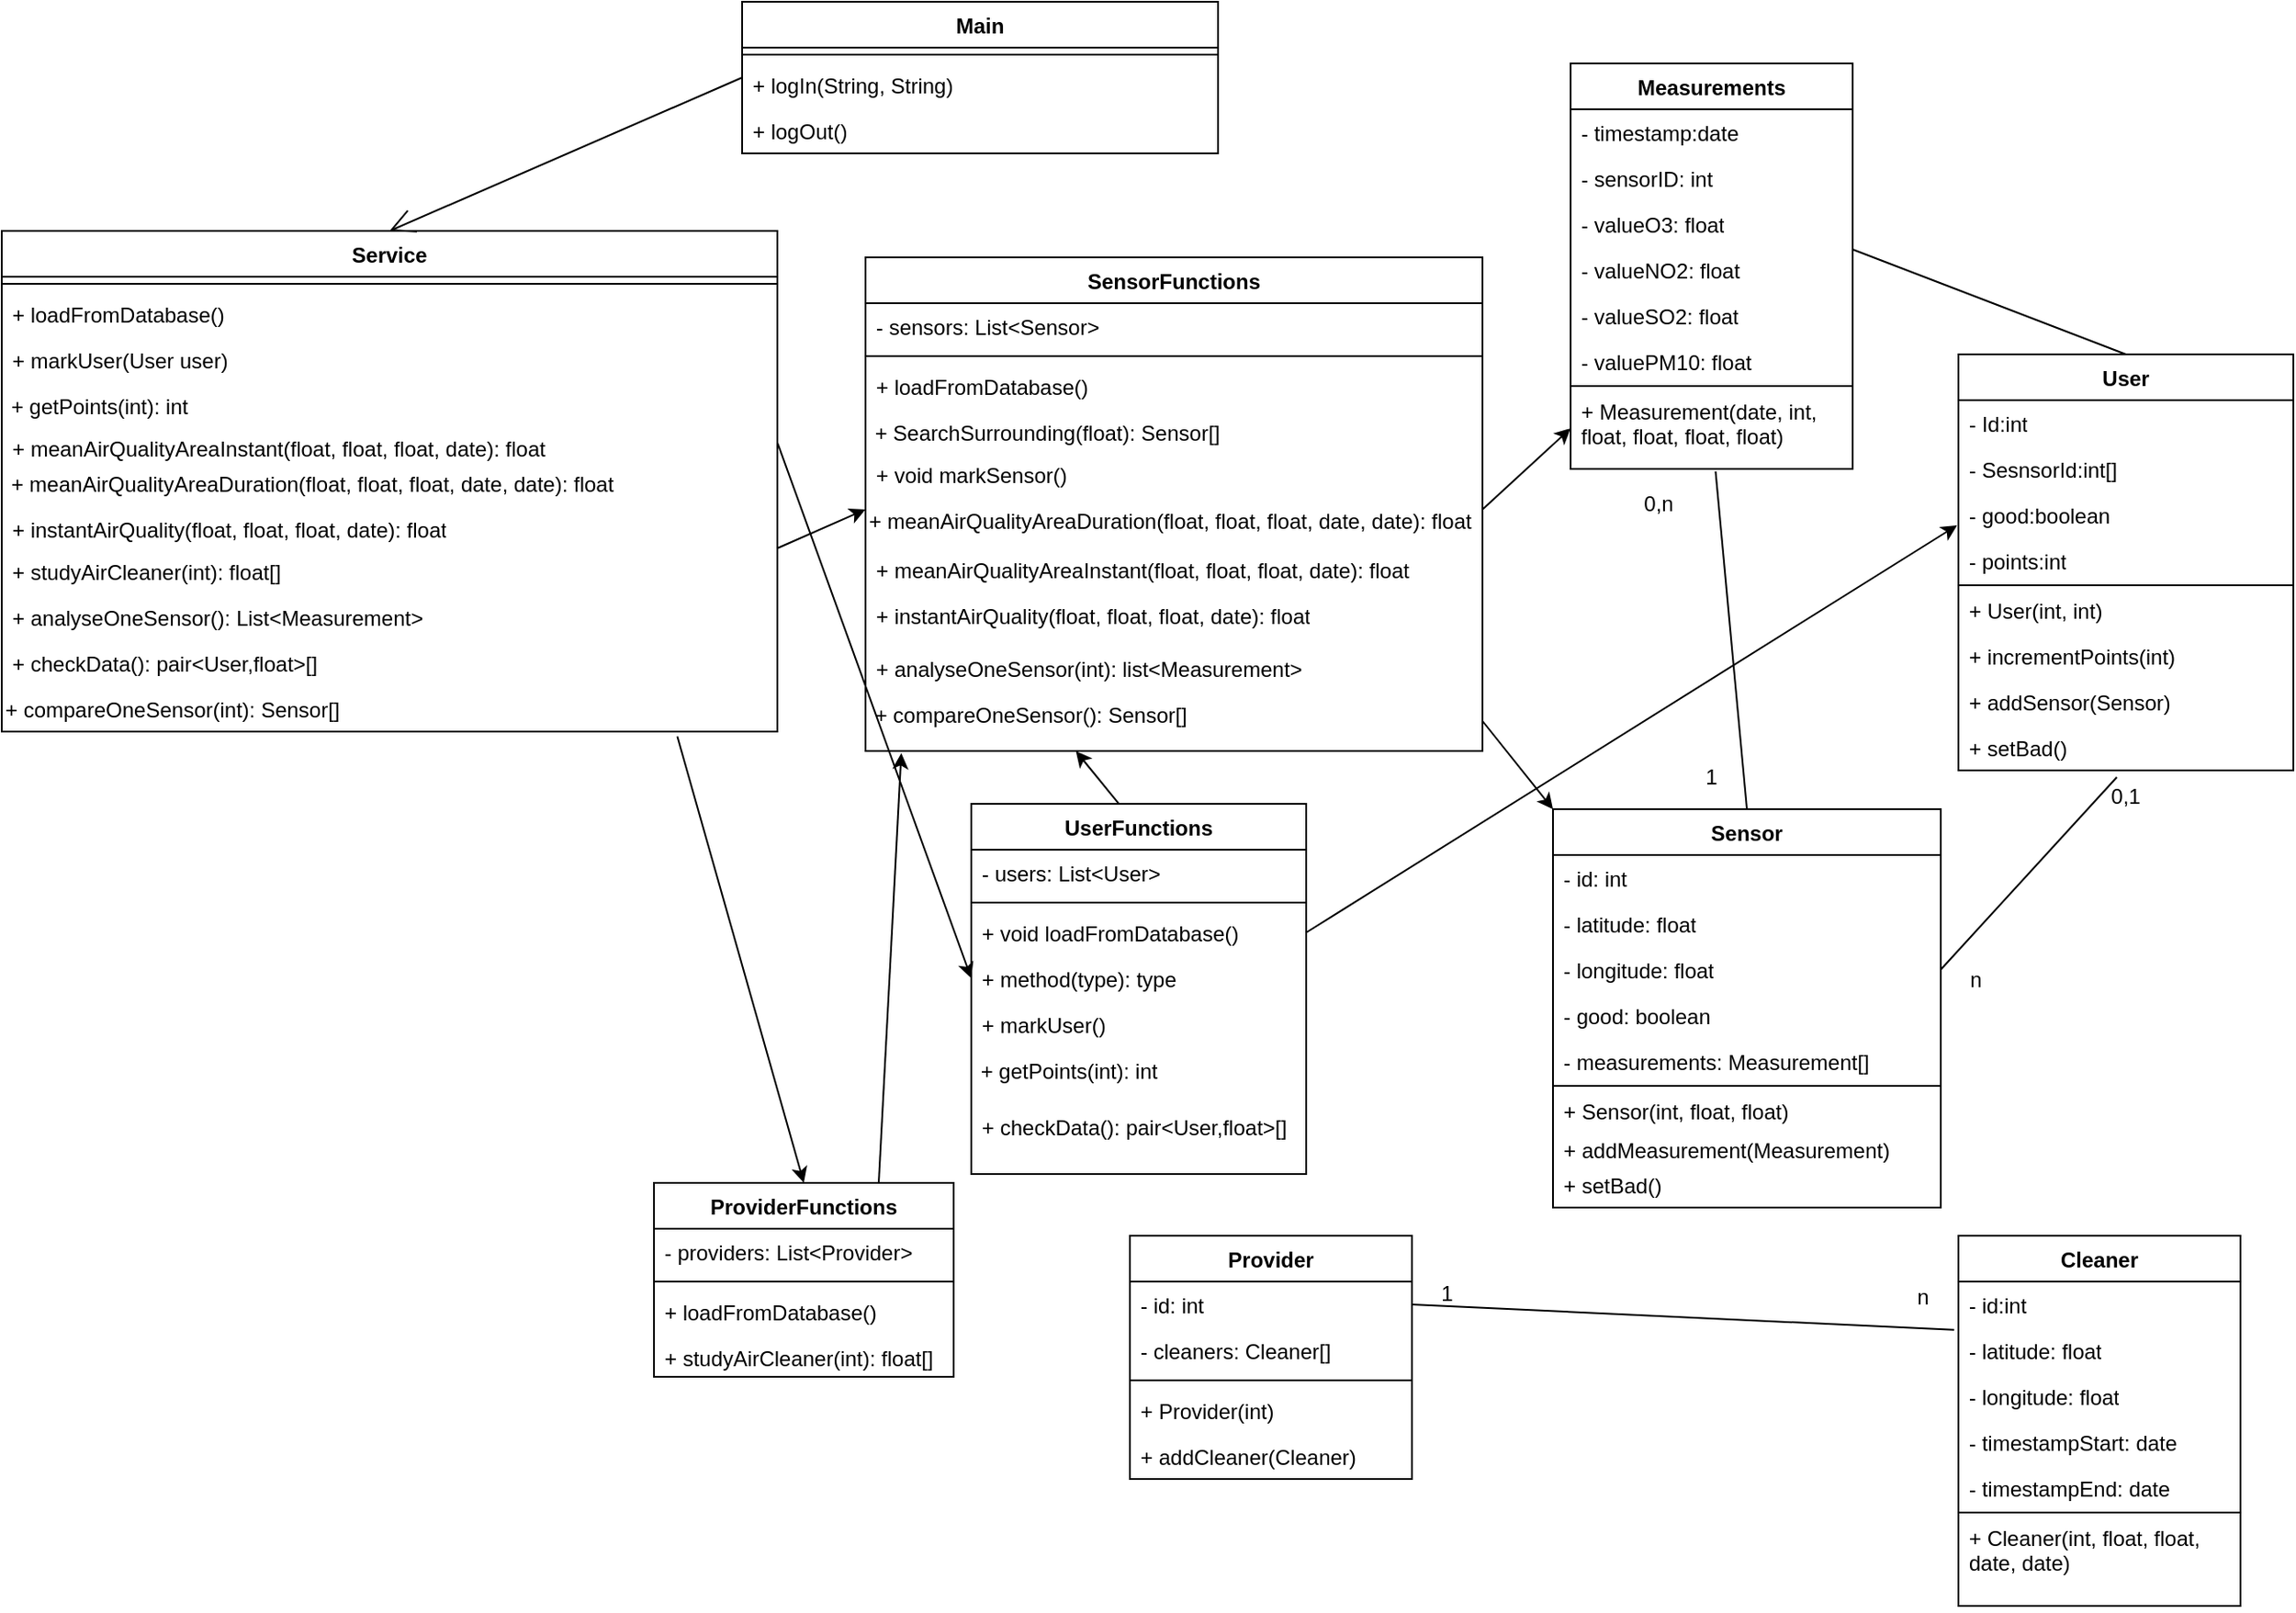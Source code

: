 <mxfile version="21.2.7" type="device">
  <diagram name="Page-1" id="fAPZaypw8L_g3WqXORPi">
    <mxGraphModel dx="1827" dy="515" grid="1" gridSize="10" guides="1" tooltips="1" connect="1" arrows="1" fold="1" page="1" pageScale="1" pageWidth="827" pageHeight="1169" math="0" shadow="0">
      <root>
        <mxCell id="0" />
        <mxCell id="1" parent="0" />
        <mxCell id="LsRqczpOVmUBsD9hHsLJ-1" value="Main" style="swimlane;fontStyle=1;align=center;verticalAlign=top;childLayout=stackLayout;horizontal=1;startSize=26;horizontalStack=0;resizeParent=1;resizeParentMax=0;resizeLast=0;collapsible=1;marginBottom=0;whiteSpace=wrap;html=1;" parent="1" vertex="1">
          <mxGeometry x="80" y="30" width="270" height="86" as="geometry" />
        </mxCell>
        <mxCell id="LsRqczpOVmUBsD9hHsLJ-3" value="" style="line;strokeWidth=1;fillColor=none;align=left;verticalAlign=middle;spacingTop=-1;spacingLeft=3;spacingRight=3;rotatable=0;labelPosition=right;points=[];portConstraint=eastwest;strokeColor=inherit;" parent="LsRqczpOVmUBsD9hHsLJ-1" vertex="1">
          <mxGeometry y="26" width="270" height="8" as="geometry" />
        </mxCell>
        <mxCell id="nL2VVe4miJU1TSytE4Rh-1" value="+ logIn(String, String)" style="text;strokeColor=none;fillColor=none;align=left;verticalAlign=top;spacingLeft=4;spacingRight=4;overflow=hidden;rotatable=0;points=[[0,0.5],[1,0.5]];portConstraint=eastwest;whiteSpace=wrap;html=1;" vertex="1" parent="LsRqczpOVmUBsD9hHsLJ-1">
          <mxGeometry y="34" width="270" height="26" as="geometry" />
        </mxCell>
        <mxCell id="LsRqczpOVmUBsD9hHsLJ-67" value="+ logOut()" style="text;strokeColor=none;fillColor=none;align=left;verticalAlign=top;spacingLeft=4;spacingRight=4;overflow=hidden;rotatable=0;points=[[0,0.5],[1,0.5]];portConstraint=eastwest;whiteSpace=wrap;html=1;" parent="LsRqczpOVmUBsD9hHsLJ-1" vertex="1">
          <mxGeometry y="60" width="270" height="26" as="geometry" />
        </mxCell>
        <mxCell id="LsRqczpOVmUBsD9hHsLJ-5" value="Service" style="swimlane;fontStyle=1;align=center;verticalAlign=top;childLayout=stackLayout;horizontal=1;startSize=26;horizontalStack=0;resizeParent=1;resizeParentMax=0;resizeLast=0;collapsible=1;marginBottom=0;whiteSpace=wrap;html=1;" parent="1" vertex="1">
          <mxGeometry x="-340" y="160" width="440" height="284" as="geometry">
            <mxRectangle x="-110" y="160" width="80" height="30" as="alternateBounds" />
          </mxGeometry>
        </mxCell>
        <mxCell id="LsRqczpOVmUBsD9hHsLJ-7" value="" style="line;strokeWidth=1;fillColor=none;align=left;verticalAlign=middle;spacingTop=-1;spacingLeft=3;spacingRight=3;rotatable=0;labelPosition=right;points=[];portConstraint=eastwest;strokeColor=inherit;" parent="LsRqczpOVmUBsD9hHsLJ-5" vertex="1">
          <mxGeometry y="26" width="440" height="8" as="geometry" />
        </mxCell>
        <mxCell id="LsRqczpOVmUBsD9hHsLJ-55" value="&lt;div&gt;+ loadFromDatabase()&lt;/div&gt;&lt;div&gt;&lt;br&gt;&lt;/div&gt;" style="text;strokeColor=none;fillColor=none;align=left;verticalAlign=top;spacingLeft=4;spacingRight=4;overflow=hidden;rotatable=0;points=[[0,0.5],[1,0.5]];portConstraint=eastwest;whiteSpace=wrap;html=1;" parent="LsRqczpOVmUBsD9hHsLJ-5" vertex="1">
          <mxGeometry y="34" width="440" height="26" as="geometry" />
        </mxCell>
        <mxCell id="LsRqczpOVmUBsD9hHsLJ-8" value="&lt;div&gt;+ markUser(User user)&lt;/div&gt;&lt;div&gt;&lt;br&gt;&lt;/div&gt;" style="text;strokeColor=none;fillColor=none;align=left;verticalAlign=top;spacingLeft=4;spacingRight=4;overflow=hidden;rotatable=0;points=[[0,0.5],[1,0.5]];portConstraint=eastwest;whiteSpace=wrap;html=1;" parent="LsRqczpOVmUBsD9hHsLJ-5" vertex="1">
          <mxGeometry y="60" width="440" height="26" as="geometry" />
        </mxCell>
        <mxCell id="LsRqczpOVmUBsD9hHsLJ-69" value="&amp;nbsp;+ getPoints(int): int" style="text;whiteSpace=wrap;html=1;" parent="LsRqczpOVmUBsD9hHsLJ-5" vertex="1">
          <mxGeometry y="86" width="440" height="24" as="geometry" />
        </mxCell>
        <mxCell id="LsRqczpOVmUBsD9hHsLJ-81" value="+ meanAirQualityAreaInstant(float, float, float, date): float" style="text;strokeColor=none;fillColor=none;align=left;verticalAlign=top;spacingLeft=4;spacingRight=4;overflow=hidden;rotatable=0;points=[[0,0.5],[1,0.5]];portConstraint=eastwest;whiteSpace=wrap;html=1;" parent="LsRqczpOVmUBsD9hHsLJ-5" vertex="1">
          <mxGeometry y="110" width="440" height="20" as="geometry" />
        </mxCell>
        <mxCell id="LsRqczpOVmUBsD9hHsLJ-82" value="&amp;nbsp;+ meanAirQualityAreaDuration(float, float, float, date, date): float&amp;nbsp;" style="text;whiteSpace=wrap;html=1;" parent="LsRqczpOVmUBsD9hHsLJ-5" vertex="1">
          <mxGeometry y="130" width="440" height="26" as="geometry" />
        </mxCell>
        <mxCell id="LsRqczpOVmUBsD9hHsLJ-84" value="+ instantAirQuality(float, float, float, date): float" style="text;strokeColor=none;fillColor=none;align=left;verticalAlign=top;spacingLeft=4;spacingRight=4;overflow=hidden;rotatable=0;points=[[0,0.5],[1,0.5]];portConstraint=eastwest;whiteSpace=wrap;html=1;" parent="LsRqczpOVmUBsD9hHsLJ-5" vertex="1">
          <mxGeometry y="156" width="440" height="24" as="geometry" />
        </mxCell>
        <mxCell id="LsRqczpOVmUBsD9hHsLJ-66" value="+ studyAirCleaner(int): float[]" style="text;strokeColor=none;fillColor=none;align=left;verticalAlign=top;spacingLeft=4;spacingRight=4;overflow=hidden;rotatable=0;points=[[0,0.5],[1,0.5]];portConstraint=eastwest;whiteSpace=wrap;html=1;" parent="LsRqczpOVmUBsD9hHsLJ-5" vertex="1">
          <mxGeometry y="180" width="440" height="26" as="geometry" />
        </mxCell>
        <mxCell id="LsRqczpOVmUBsD9hHsLJ-85" value="+ analyseOneSensor(): List&amp;lt;Measurement&amp;gt;" style="text;strokeColor=none;fillColor=none;align=left;verticalAlign=top;spacingLeft=4;spacingRight=4;overflow=hidden;rotatable=0;points=[[0,0.5],[1,0.5]];portConstraint=eastwest;whiteSpace=wrap;html=1;" parent="LsRqczpOVmUBsD9hHsLJ-5" vertex="1">
          <mxGeometry y="206" width="440" height="26" as="geometry" />
        </mxCell>
        <mxCell id="LsRqczpOVmUBsD9hHsLJ-63" value="+ checkData(): pair&amp;lt;User,float&amp;gt;[]" style="text;strokeColor=none;fillColor=none;align=left;verticalAlign=top;spacingLeft=4;spacingRight=4;overflow=hidden;rotatable=0;points=[[0,0.5],[1,0.5]];portConstraint=eastwest;whiteSpace=wrap;html=1;" parent="LsRqczpOVmUBsD9hHsLJ-5" vertex="1">
          <mxGeometry y="232" width="440" height="26" as="geometry" />
        </mxCell>
        <mxCell id="LsRqczpOVmUBsD9hHsLJ-70" value="+ compareOneSensor(int): Sensor[]" style="text;whiteSpace=wrap;html=1;" parent="LsRqczpOVmUBsD9hHsLJ-5" vertex="1">
          <mxGeometry y="258" width="440" height="26" as="geometry" />
        </mxCell>
        <mxCell id="LsRqczpOVmUBsD9hHsLJ-13" value="Measurements" style="swimlane;fontStyle=1;align=center;verticalAlign=top;childLayout=stackLayout;horizontal=1;startSize=26;horizontalStack=0;resizeParent=1;resizeParentMax=0;resizeLast=0;collapsible=1;marginBottom=0;whiteSpace=wrap;html=1;" parent="1" vertex="1">
          <mxGeometry x="550" y="65" width="160" height="230" as="geometry" />
        </mxCell>
        <mxCell id="LsRqczpOVmUBsD9hHsLJ-14" value="&lt;div&gt;- timestamp:date&lt;/div&gt;" style="text;strokeColor=none;fillColor=none;align=left;verticalAlign=top;spacingLeft=4;spacingRight=4;overflow=hidden;rotatable=0;points=[[0,0.5],[1,0.5]];portConstraint=eastwest;whiteSpace=wrap;html=1;" parent="LsRqczpOVmUBsD9hHsLJ-13" vertex="1">
          <mxGeometry y="26" width="160" height="26" as="geometry" />
        </mxCell>
        <mxCell id="LsRqczpOVmUBsD9hHsLJ-17" value="&lt;div&gt;- sensorID: int&lt;/div&gt;" style="text;strokeColor=none;fillColor=none;align=left;verticalAlign=top;spacingLeft=4;spacingRight=4;overflow=hidden;rotatable=0;points=[[0,0.5],[1,0.5]];portConstraint=eastwest;whiteSpace=wrap;html=1;" parent="LsRqczpOVmUBsD9hHsLJ-13" vertex="1">
          <mxGeometry y="52" width="160" height="26" as="geometry" />
        </mxCell>
        <mxCell id="LsRqczpOVmUBsD9hHsLJ-27" value="&lt;div&gt;- valueO3: float&lt;/div&gt;" style="text;strokeColor=none;fillColor=none;align=left;verticalAlign=top;spacingLeft=4;spacingRight=4;overflow=hidden;rotatable=0;points=[[0,0.5],[1,0.5]];portConstraint=eastwest;whiteSpace=wrap;html=1;" parent="LsRqczpOVmUBsD9hHsLJ-13" vertex="1">
          <mxGeometry y="78" width="160" height="26" as="geometry" />
        </mxCell>
        <mxCell id="LsRqczpOVmUBsD9hHsLJ-29" value="&lt;div&gt;- valueNO2: float&lt;/div&gt;" style="text;strokeColor=none;fillColor=none;align=left;verticalAlign=top;spacingLeft=4;spacingRight=4;overflow=hidden;rotatable=0;points=[[0,0.5],[1,0.5]];portConstraint=eastwest;whiteSpace=wrap;html=1;" parent="LsRqczpOVmUBsD9hHsLJ-13" vertex="1">
          <mxGeometry y="104" width="160" height="26" as="geometry" />
        </mxCell>
        <mxCell id="LsRqczpOVmUBsD9hHsLJ-30" value="&lt;div&gt;- valueSO2: float&lt;/div&gt;" style="text;strokeColor=none;fillColor=none;align=left;verticalAlign=top;spacingLeft=4;spacingRight=4;overflow=hidden;rotatable=0;points=[[0,0.5],[1,0.5]];portConstraint=eastwest;whiteSpace=wrap;html=1;" parent="LsRqczpOVmUBsD9hHsLJ-13" vertex="1">
          <mxGeometry y="130" width="160" height="26" as="geometry" />
        </mxCell>
        <mxCell id="LsRqczpOVmUBsD9hHsLJ-32" value="&lt;div&gt;- valuePM10: float&lt;/div&gt;" style="text;strokeColor=none;fillColor=none;align=left;verticalAlign=top;spacingLeft=4;spacingRight=4;overflow=hidden;rotatable=0;points=[[0,0.5],[1,0.5]];portConstraint=eastwest;whiteSpace=wrap;html=1;" parent="LsRqczpOVmUBsD9hHsLJ-13" vertex="1">
          <mxGeometry y="156" width="160" height="26" as="geometry" />
        </mxCell>
        <mxCell id="LsRqczpOVmUBsD9hHsLJ-15" value="" style="line;strokeWidth=1;fillColor=none;align=left;verticalAlign=middle;spacingTop=-1;spacingLeft=3;spacingRight=3;rotatable=0;labelPosition=right;points=[];portConstraint=eastwest;strokeColor=inherit;" parent="LsRqczpOVmUBsD9hHsLJ-13" vertex="1">
          <mxGeometry y="182" width="160" height="2" as="geometry" />
        </mxCell>
        <mxCell id="LsRqczpOVmUBsD9hHsLJ-18" value="+ Measurement(date, int, float, float, float, float)" style="text;strokeColor=none;fillColor=none;align=left;verticalAlign=top;spacingLeft=4;spacingRight=4;overflow=hidden;rotatable=0;points=[[0,0.5],[1,0.5]];portConstraint=eastwest;whiteSpace=wrap;html=1;" parent="LsRqczpOVmUBsD9hHsLJ-13" vertex="1">
          <mxGeometry y="184" width="160" height="46" as="geometry" />
        </mxCell>
        <mxCell id="LsRqczpOVmUBsD9hHsLJ-21" value="Sensor" style="swimlane;fontStyle=1;align=center;verticalAlign=top;childLayout=stackLayout;horizontal=1;startSize=26;horizontalStack=0;resizeParent=1;resizeParentMax=0;resizeLast=0;collapsible=1;marginBottom=0;whiteSpace=wrap;html=1;" parent="1" vertex="1">
          <mxGeometry x="540" y="488" width="220" height="226" as="geometry" />
        </mxCell>
        <mxCell id="LsRqczpOVmUBsD9hHsLJ-22" value="&lt;div&gt;- id: int&lt;/div&gt;" style="text;strokeColor=none;fillColor=none;align=left;verticalAlign=top;spacingLeft=4;spacingRight=4;overflow=hidden;rotatable=0;points=[[0,0.5],[1,0.5]];portConstraint=eastwest;whiteSpace=wrap;html=1;" parent="LsRqczpOVmUBsD9hHsLJ-21" vertex="1">
          <mxGeometry y="26" width="220" height="26" as="geometry" />
        </mxCell>
        <mxCell id="LsRqczpOVmUBsD9hHsLJ-23" value="&lt;div&gt;- latitude: float&lt;/div&gt;" style="text;strokeColor=none;fillColor=none;align=left;verticalAlign=top;spacingLeft=4;spacingRight=4;overflow=hidden;rotatable=0;points=[[0,0.5],[1,0.5]];portConstraint=eastwest;whiteSpace=wrap;html=1;" parent="LsRqczpOVmUBsD9hHsLJ-21" vertex="1">
          <mxGeometry y="52" width="220" height="26" as="geometry" />
        </mxCell>
        <mxCell id="LsRqczpOVmUBsD9hHsLJ-24" value="&lt;div&gt;- longitude: float&lt;/div&gt;" style="text;strokeColor=none;fillColor=none;align=left;verticalAlign=top;spacingLeft=4;spacingRight=4;overflow=hidden;rotatable=0;points=[[0,0.5],[1,0.5]];portConstraint=eastwest;whiteSpace=wrap;html=1;" parent="LsRqczpOVmUBsD9hHsLJ-21" vertex="1">
          <mxGeometry y="78" width="220" height="26" as="geometry" />
        </mxCell>
        <mxCell id="LsRqczpOVmUBsD9hHsLJ-59" value="- good: boolean" style="text;strokeColor=none;fillColor=none;align=left;verticalAlign=top;spacingLeft=4;spacingRight=4;overflow=hidden;rotatable=0;points=[[0,0.5],[1,0.5]];portConstraint=eastwest;whiteSpace=wrap;html=1;" parent="LsRqczpOVmUBsD9hHsLJ-21" vertex="1">
          <mxGeometry y="104" width="220" height="26" as="geometry" />
        </mxCell>
        <mxCell id="LsRqczpOVmUBsD9hHsLJ-108" value="&lt;div&gt;- measurements: Measurement[]&lt;br&gt;&lt;/div&gt;" style="text;strokeColor=none;fillColor=none;align=left;verticalAlign=top;spacingLeft=4;spacingRight=4;overflow=hidden;rotatable=0;points=[[0,0.5],[1,0.5]];portConstraint=eastwest;whiteSpace=wrap;html=1;" parent="LsRqczpOVmUBsD9hHsLJ-21" vertex="1">
          <mxGeometry y="130" width="220" height="26" as="geometry" />
        </mxCell>
        <mxCell id="LsRqczpOVmUBsD9hHsLJ-25" value="" style="line;strokeWidth=1;fillColor=none;align=left;verticalAlign=middle;spacingTop=-1;spacingLeft=3;spacingRight=3;rotatable=0;labelPosition=right;points=[];portConstraint=eastwest;strokeColor=inherit;" parent="LsRqczpOVmUBsD9hHsLJ-21" vertex="1">
          <mxGeometry y="156" width="220" height="2" as="geometry" />
        </mxCell>
        <mxCell id="LsRqczpOVmUBsD9hHsLJ-80" value="+ Sensor(int, float, float)" style="text;strokeColor=none;fillColor=none;align=left;verticalAlign=top;spacingLeft=4;spacingRight=4;overflow=hidden;rotatable=0;points=[[0,0.5],[1,0.5]];portConstraint=eastwest;whiteSpace=wrap;html=1;" parent="LsRqczpOVmUBsD9hHsLJ-21" vertex="1">
          <mxGeometry y="158" width="220" height="22" as="geometry" />
        </mxCell>
        <mxCell id="l_3ByBFCw-EJSropsq6U-11" value="+ addMeasurement(Measurement)" style="text;strokeColor=none;fillColor=none;align=left;verticalAlign=top;spacingLeft=4;spacingRight=4;overflow=hidden;rotatable=0;points=[[0,0.5],[1,0.5]];portConstraint=eastwest;whiteSpace=wrap;html=1;" parent="LsRqczpOVmUBsD9hHsLJ-21" vertex="1">
          <mxGeometry y="180" width="220" height="20" as="geometry" />
        </mxCell>
        <mxCell id="l_3ByBFCw-EJSropsq6U-9" value="+ setBad()" style="text;strokeColor=none;fillColor=none;align=left;verticalAlign=top;spacingLeft=4;spacingRight=4;overflow=hidden;rotatable=0;points=[[0,0.5],[1,0.5]];portConstraint=eastwest;whiteSpace=wrap;html=1;" parent="LsRqczpOVmUBsD9hHsLJ-21" vertex="1">
          <mxGeometry y="200" width="220" height="26" as="geometry" />
        </mxCell>
        <mxCell id="LsRqczpOVmUBsD9hHsLJ-39" value="User" style="swimlane;fontStyle=1;align=center;verticalAlign=top;childLayout=stackLayout;horizontal=1;startSize=26;horizontalStack=0;resizeParent=1;resizeParentMax=0;resizeLast=0;collapsible=1;marginBottom=0;whiteSpace=wrap;html=1;" parent="1" vertex="1">
          <mxGeometry x="770" y="230" width="190" height="236" as="geometry" />
        </mxCell>
        <mxCell id="LsRqczpOVmUBsD9hHsLJ-40" value="&lt;div&gt;- Id:int&lt;/div&gt;" style="text;strokeColor=none;fillColor=none;align=left;verticalAlign=top;spacingLeft=4;spacingRight=4;overflow=hidden;rotatable=0;points=[[0,0.5],[1,0.5]];portConstraint=eastwest;whiteSpace=wrap;html=1;" parent="LsRqczpOVmUBsD9hHsLJ-39" vertex="1">
          <mxGeometry y="26" width="190" height="26" as="geometry" />
        </mxCell>
        <mxCell id="LsRqczpOVmUBsD9hHsLJ-41" value="- SesnsorId:int[]" style="text;strokeColor=none;fillColor=none;align=left;verticalAlign=top;spacingLeft=4;spacingRight=4;overflow=hidden;rotatable=0;points=[[0,0.5],[1,0.5]];portConstraint=eastwest;whiteSpace=wrap;html=1;" parent="LsRqczpOVmUBsD9hHsLJ-39" vertex="1">
          <mxGeometry y="52" width="190" height="26" as="geometry" />
        </mxCell>
        <mxCell id="LsRqczpOVmUBsD9hHsLJ-58" value="- good:boolean" style="text;strokeColor=none;fillColor=none;align=left;verticalAlign=top;spacingLeft=4;spacingRight=4;overflow=hidden;rotatable=0;points=[[0,0.5],[1,0.5]];portConstraint=eastwest;whiteSpace=wrap;html=1;" parent="LsRqczpOVmUBsD9hHsLJ-39" vertex="1">
          <mxGeometry y="78" width="190" height="26" as="geometry" />
        </mxCell>
        <mxCell id="LsRqczpOVmUBsD9hHsLJ-71" value="- points:int" style="text;strokeColor=none;fillColor=none;align=left;verticalAlign=top;spacingLeft=4;spacingRight=4;overflow=hidden;rotatable=0;points=[[0,0.5],[1,0.5]];portConstraint=eastwest;whiteSpace=wrap;html=1;" parent="LsRqczpOVmUBsD9hHsLJ-39" vertex="1">
          <mxGeometry y="104" width="190" height="26" as="geometry" />
        </mxCell>
        <mxCell id="LsRqczpOVmUBsD9hHsLJ-43" value="" style="line;strokeWidth=1;fillColor=none;align=left;verticalAlign=middle;spacingTop=-1;spacingLeft=3;spacingRight=3;rotatable=0;labelPosition=right;points=[];portConstraint=eastwest;strokeColor=inherit;" parent="LsRqczpOVmUBsD9hHsLJ-39" vertex="1">
          <mxGeometry y="130" width="190" height="2" as="geometry" />
        </mxCell>
        <mxCell id="l_3ByBFCw-EJSropsq6U-5" value="+ User(int, int)" style="text;strokeColor=none;fillColor=none;align=left;verticalAlign=top;spacingLeft=4;spacingRight=4;overflow=hidden;rotatable=0;points=[[0,0.5],[1,0.5]];portConstraint=eastwest;whiteSpace=wrap;html=1;" parent="LsRqczpOVmUBsD9hHsLJ-39" vertex="1">
          <mxGeometry y="132" width="190" height="26" as="geometry" />
        </mxCell>
        <mxCell id="l_3ByBFCw-EJSropsq6U-10" value="+ incrementPoints(int)" style="text;strokeColor=none;fillColor=none;align=left;verticalAlign=top;spacingLeft=4;spacingRight=4;overflow=hidden;rotatable=0;points=[[0,0.5],[1,0.5]];portConstraint=eastwest;whiteSpace=wrap;html=1;" parent="LsRqczpOVmUBsD9hHsLJ-39" vertex="1">
          <mxGeometry y="158" width="190" height="26" as="geometry" />
        </mxCell>
        <mxCell id="LsRqczpOVmUBsD9hHsLJ-44" value="+ addSensor(Sensor)" style="text;strokeColor=none;fillColor=none;align=left;verticalAlign=top;spacingLeft=4;spacingRight=4;overflow=hidden;rotatable=0;points=[[0,0.5],[1,0.5]];portConstraint=eastwest;whiteSpace=wrap;html=1;" parent="LsRqczpOVmUBsD9hHsLJ-39" vertex="1">
          <mxGeometry y="184" width="190" height="26" as="geometry" />
        </mxCell>
        <mxCell id="LsRqczpOVmUBsD9hHsLJ-79" value="+ setBad()" style="text;strokeColor=none;fillColor=none;align=left;verticalAlign=top;spacingLeft=4;spacingRight=4;overflow=hidden;rotatable=0;points=[[0,0.5],[1,0.5]];portConstraint=eastwest;whiteSpace=wrap;html=1;" parent="LsRqczpOVmUBsD9hHsLJ-39" vertex="1">
          <mxGeometry y="210" width="190" height="26" as="geometry" />
        </mxCell>
        <mxCell id="LsRqczpOVmUBsD9hHsLJ-45" value="Cleaner" style="swimlane;fontStyle=1;align=center;verticalAlign=top;childLayout=stackLayout;horizontal=1;startSize=26;horizontalStack=0;resizeParent=1;resizeParentMax=0;resizeLast=0;collapsible=1;marginBottom=0;whiteSpace=wrap;html=1;" parent="1" vertex="1">
          <mxGeometry x="770" y="730" width="160" height="210" as="geometry" />
        </mxCell>
        <mxCell id="LsRqczpOVmUBsD9hHsLJ-46" value="&lt;div&gt;- id:int&lt;/div&gt;" style="text;strokeColor=none;fillColor=none;align=left;verticalAlign=top;spacingLeft=4;spacingRight=4;overflow=hidden;rotatable=0;points=[[0,0.5],[1,0.5]];portConstraint=eastwest;whiteSpace=wrap;html=1;" parent="LsRqczpOVmUBsD9hHsLJ-45" vertex="1">
          <mxGeometry y="26" width="160" height="26" as="geometry" />
        </mxCell>
        <mxCell id="LsRqczpOVmUBsD9hHsLJ-47" value="&lt;div&gt;- latitude: float&lt;/div&gt;" style="text;strokeColor=none;fillColor=none;align=left;verticalAlign=top;spacingLeft=4;spacingRight=4;overflow=hidden;rotatable=0;points=[[0,0.5],[1,0.5]];portConstraint=eastwest;whiteSpace=wrap;html=1;" parent="LsRqczpOVmUBsD9hHsLJ-45" vertex="1">
          <mxGeometry y="52" width="160" height="26" as="geometry" />
        </mxCell>
        <mxCell id="LsRqczpOVmUBsD9hHsLJ-48" value="&lt;div&gt;- longitude: float&lt;/div&gt;" style="text;strokeColor=none;fillColor=none;align=left;verticalAlign=top;spacingLeft=4;spacingRight=4;overflow=hidden;rotatable=0;points=[[0,0.5],[1,0.5]];portConstraint=eastwest;whiteSpace=wrap;html=1;" parent="LsRqczpOVmUBsD9hHsLJ-45" vertex="1">
          <mxGeometry y="78" width="160" height="26" as="geometry" />
        </mxCell>
        <mxCell id="LsRqczpOVmUBsD9hHsLJ-51" value="&lt;div&gt;- timestampStart: date&lt;br&gt;&lt;/div&gt;" style="text;strokeColor=none;fillColor=none;align=left;verticalAlign=top;spacingLeft=4;spacingRight=4;overflow=hidden;rotatable=0;points=[[0,0.5],[1,0.5]];portConstraint=eastwest;whiteSpace=wrap;html=1;" parent="LsRqczpOVmUBsD9hHsLJ-45" vertex="1">
          <mxGeometry y="104" width="160" height="26" as="geometry" />
        </mxCell>
        <mxCell id="LsRqczpOVmUBsD9hHsLJ-52" value="&lt;div&gt;- timestampEnd: date&lt;/div&gt;" style="text;strokeColor=none;fillColor=none;align=left;verticalAlign=top;spacingLeft=4;spacingRight=4;overflow=hidden;rotatable=0;points=[[0,0.5],[1,0.5]];portConstraint=eastwest;whiteSpace=wrap;html=1;" parent="LsRqczpOVmUBsD9hHsLJ-45" vertex="1">
          <mxGeometry y="130" width="160" height="26" as="geometry" />
        </mxCell>
        <mxCell id="LsRqczpOVmUBsD9hHsLJ-49" value="" style="line;strokeWidth=1;fillColor=none;align=left;verticalAlign=middle;spacingTop=-1;spacingLeft=3;spacingRight=3;rotatable=0;labelPosition=right;points=[];portConstraint=eastwest;strokeColor=inherit;" parent="LsRqczpOVmUBsD9hHsLJ-45" vertex="1">
          <mxGeometry y="156" width="160" height="2" as="geometry" />
        </mxCell>
        <mxCell id="LsRqczpOVmUBsD9hHsLJ-50" value="+ Cleaner(int, float, float, date, date)" style="text;strokeColor=none;fillColor=none;align=left;verticalAlign=top;spacingLeft=4;spacingRight=4;overflow=hidden;rotatable=0;points=[[0,0.5],[1,0.5]];portConstraint=eastwest;whiteSpace=wrap;html=1;" parent="LsRqczpOVmUBsD9hHsLJ-45" vertex="1">
          <mxGeometry y="158" width="160" height="52" as="geometry" />
        </mxCell>
        <mxCell id="LsRqczpOVmUBsD9hHsLJ-87" value="" style="endArrow=open;endFill=1;endSize=12;html=1;rounded=0;exitX=0;exitY=0.5;exitDx=0;exitDy=0;entryX=0.5;entryY=0;entryDx=0;entryDy=0;" parent="1" source="LsRqczpOVmUBsD9hHsLJ-1" target="LsRqczpOVmUBsD9hHsLJ-5" edge="1">
          <mxGeometry width="160" relative="1" as="geometry">
            <mxPoint x="210" y="230" as="sourcePoint" />
            <mxPoint x="370" y="230" as="targetPoint" />
          </mxGeometry>
        </mxCell>
        <mxCell id="LsRqczpOVmUBsD9hHsLJ-99" value="ProviderFunctions" style="swimlane;fontStyle=1;align=center;verticalAlign=top;childLayout=stackLayout;horizontal=1;startSize=26;horizontalStack=0;resizeParent=1;resizeParentMax=0;resizeLast=0;collapsible=1;marginBottom=0;whiteSpace=wrap;html=1;" parent="1" vertex="1">
          <mxGeometry x="30" y="700" width="170" height="110" as="geometry" />
        </mxCell>
        <mxCell id="LsRqczpOVmUBsD9hHsLJ-103" value="- providers: List&amp;lt;Provider&amp;gt;" style="text;strokeColor=none;fillColor=none;align=left;verticalAlign=top;spacingLeft=4;spacingRight=4;overflow=hidden;rotatable=0;points=[[0,0.5],[1,0.5]];portConstraint=eastwest;whiteSpace=wrap;html=1;" parent="LsRqczpOVmUBsD9hHsLJ-99" vertex="1">
          <mxGeometry y="26" width="170" height="26" as="geometry" />
        </mxCell>
        <mxCell id="LsRqczpOVmUBsD9hHsLJ-101" value="" style="line;strokeWidth=1;fillColor=none;align=left;verticalAlign=middle;spacingTop=-1;spacingLeft=3;spacingRight=3;rotatable=0;labelPosition=right;points=[];portConstraint=eastwest;strokeColor=inherit;" parent="LsRqczpOVmUBsD9hHsLJ-99" vertex="1">
          <mxGeometry y="52" width="170" height="8" as="geometry" />
        </mxCell>
        <mxCell id="BAfHyfRvFIGASAnH4QNc-21" value="&lt;div&gt;+ loadFromDatabase()&lt;/div&gt;" style="text;strokeColor=none;fillColor=none;align=left;verticalAlign=top;spacingLeft=4;spacingRight=4;overflow=hidden;rotatable=0;points=[[0,0.5],[1,0.5]];portConstraint=eastwest;whiteSpace=wrap;html=1;" parent="LsRqczpOVmUBsD9hHsLJ-99" vertex="1">
          <mxGeometry y="60" width="170" height="26" as="geometry" />
        </mxCell>
        <mxCell id="LsRqczpOVmUBsD9hHsLJ-139" value="+ studyAirCleaner(int): float[]" style="text;strokeColor=none;fillColor=none;align=left;verticalAlign=top;spacingLeft=4;spacingRight=4;overflow=hidden;rotatable=0;points=[[0,0.5],[1,0.5]];portConstraint=eastwest;whiteSpace=wrap;html=1;" parent="LsRqczpOVmUBsD9hHsLJ-99" vertex="1">
          <mxGeometry y="86" width="170" height="24" as="geometry" />
        </mxCell>
        <mxCell id="LsRqczpOVmUBsD9hHsLJ-104" value="SensorFunctions" style="swimlane;fontStyle=1;align=center;verticalAlign=top;childLayout=stackLayout;horizontal=1;startSize=26;horizontalStack=0;resizeParent=1;resizeParentMax=0;resizeLast=0;collapsible=1;marginBottom=0;whiteSpace=wrap;html=1;" parent="1" vertex="1">
          <mxGeometry x="150" y="175" width="350" height="280" as="geometry" />
        </mxCell>
        <mxCell id="LsRqczpOVmUBsD9hHsLJ-105" value="- sensors: List&amp;lt;Sensor&amp;gt;" style="text;strokeColor=none;fillColor=none;align=left;verticalAlign=top;spacingLeft=4;spacingRight=4;overflow=hidden;rotatable=0;points=[[0,0.5],[1,0.5]];portConstraint=eastwest;whiteSpace=wrap;html=1;" parent="LsRqczpOVmUBsD9hHsLJ-104" vertex="1">
          <mxGeometry y="26" width="350" height="26" as="geometry" />
        </mxCell>
        <mxCell id="LsRqczpOVmUBsD9hHsLJ-106" value="" style="line;strokeWidth=1;fillColor=none;align=left;verticalAlign=middle;spacingTop=-1;spacingLeft=3;spacingRight=3;rotatable=0;labelPosition=right;points=[];portConstraint=eastwest;strokeColor=inherit;" parent="LsRqczpOVmUBsD9hHsLJ-104" vertex="1">
          <mxGeometry y="52" width="350" height="8" as="geometry" />
        </mxCell>
        <mxCell id="LsRqczpOVmUBsD9hHsLJ-113" value="&lt;div&gt;+ loadFromDatabase()&lt;/div&gt;" style="text;strokeColor=none;fillColor=none;align=left;verticalAlign=top;spacingLeft=4;spacingRight=4;overflow=hidden;rotatable=0;points=[[0,0.5],[1,0.5]];portConstraint=eastwest;whiteSpace=wrap;html=1;" parent="LsRqczpOVmUBsD9hHsLJ-104" vertex="1">
          <mxGeometry y="60" width="350" height="26" as="geometry" />
        </mxCell>
        <mxCell id="LsRqczpOVmUBsD9hHsLJ-65" value="&amp;nbsp;+ SearchSurrounding(float): Sensor[]" style="text;whiteSpace=wrap;html=1;" parent="LsRqczpOVmUBsD9hHsLJ-104" vertex="1">
          <mxGeometry y="86" width="350" height="24" as="geometry" />
        </mxCell>
        <mxCell id="LsRqczpOVmUBsD9hHsLJ-116" value="&lt;div&gt;+ void markSensor()&lt;/div&gt;" style="text;strokeColor=none;fillColor=none;align=left;verticalAlign=top;spacingLeft=4;spacingRight=4;overflow=hidden;rotatable=0;points=[[0,0.5],[1,0.5]];portConstraint=eastwest;whiteSpace=wrap;html=1;" parent="LsRqczpOVmUBsD9hHsLJ-104" vertex="1">
          <mxGeometry y="110" width="350" height="26" as="geometry" />
        </mxCell>
        <mxCell id="LsRqczpOVmUBsD9hHsLJ-137" value="+ meanAirQualityAreaDuration(float, float, float, date, date): float" style="text;whiteSpace=wrap;html=1;" parent="LsRqczpOVmUBsD9hHsLJ-104" vertex="1">
          <mxGeometry y="136" width="350" height="28" as="geometry" />
        </mxCell>
        <mxCell id="LsRqczpOVmUBsD9hHsLJ-118" value="+ meanAirQualityAreaInstant(float, float, float, date): float" style="text;strokeColor=none;fillColor=none;align=left;verticalAlign=top;spacingLeft=4;spacingRight=4;overflow=hidden;rotatable=0;points=[[0,0.5],[1,0.5]];portConstraint=eastwest;whiteSpace=wrap;html=1;" parent="LsRqczpOVmUBsD9hHsLJ-104" vertex="1">
          <mxGeometry y="164" width="350" height="26" as="geometry" />
        </mxCell>
        <mxCell id="LsRqczpOVmUBsD9hHsLJ-138" value="+ instantAirQuality(float, float, float, date): float" style="text;strokeColor=none;fillColor=none;align=left;verticalAlign=top;spacingLeft=4;spacingRight=4;overflow=hidden;rotatable=0;points=[[0,0.5],[1,0.5]];portConstraint=eastwest;whiteSpace=wrap;html=1;" parent="LsRqczpOVmUBsD9hHsLJ-104" vertex="1">
          <mxGeometry y="190" width="350" height="30" as="geometry" />
        </mxCell>
        <mxCell id="LsRqczpOVmUBsD9hHsLJ-140" value="+ analyseOneSensor(int): list&amp;lt;Measurement&amp;gt;" style="text;strokeColor=none;fillColor=none;align=left;verticalAlign=top;spacingLeft=4;spacingRight=4;overflow=hidden;rotatable=0;points=[[0,0.5],[1,0.5]];portConstraint=eastwest;whiteSpace=wrap;html=1;" parent="LsRqczpOVmUBsD9hHsLJ-104" vertex="1">
          <mxGeometry y="220" width="350" height="26" as="geometry" />
        </mxCell>
        <mxCell id="LsRqczpOVmUBsD9hHsLJ-142" value="&amp;nbsp;+ compareOneSensor(): Sensor[]" style="text;whiteSpace=wrap;html=1;" parent="LsRqczpOVmUBsD9hHsLJ-104" vertex="1">
          <mxGeometry y="246" width="350" height="34" as="geometry" />
        </mxCell>
        <mxCell id="LsRqczpOVmUBsD9hHsLJ-109" value="UserFunctions" style="swimlane;fontStyle=1;align=center;verticalAlign=top;childLayout=stackLayout;horizontal=1;startSize=26;horizontalStack=0;resizeParent=1;resizeParentMax=0;resizeLast=0;collapsible=1;marginBottom=0;whiteSpace=wrap;html=1;" parent="1" vertex="1">
          <mxGeometry x="210" y="485" width="190" height="210" as="geometry" />
        </mxCell>
        <mxCell id="LsRqczpOVmUBsD9hHsLJ-110" value="- users: List&amp;lt;User&amp;gt;" style="text;strokeColor=none;fillColor=none;align=left;verticalAlign=top;spacingLeft=4;spacingRight=4;overflow=hidden;rotatable=0;points=[[0,0.5],[1,0.5]];portConstraint=eastwest;whiteSpace=wrap;html=1;" parent="LsRqczpOVmUBsD9hHsLJ-109" vertex="1">
          <mxGeometry y="26" width="190" height="26" as="geometry" />
        </mxCell>
        <mxCell id="LsRqczpOVmUBsD9hHsLJ-111" value="" style="line;strokeWidth=1;fillColor=none;align=left;verticalAlign=middle;spacingTop=-1;spacingLeft=3;spacingRight=3;rotatable=0;labelPosition=right;points=[];portConstraint=eastwest;strokeColor=inherit;" parent="LsRqczpOVmUBsD9hHsLJ-109" vertex="1">
          <mxGeometry y="52" width="190" height="8" as="geometry" />
        </mxCell>
        <mxCell id="LsRqczpOVmUBsD9hHsLJ-114" value="&lt;div&gt;+ void loadFromDatabase()&lt;/div&gt;" style="text;strokeColor=none;fillColor=none;align=left;verticalAlign=top;spacingLeft=4;spacingRight=4;overflow=hidden;rotatable=0;points=[[0,0.5],[1,0.5]];portConstraint=eastwest;whiteSpace=wrap;html=1;" parent="LsRqczpOVmUBsD9hHsLJ-109" vertex="1">
          <mxGeometry y="60" width="190" height="26" as="geometry" />
        </mxCell>
        <mxCell id="LsRqczpOVmUBsD9hHsLJ-112" value="+ method(type): type" style="text;strokeColor=none;fillColor=none;align=left;verticalAlign=top;spacingLeft=4;spacingRight=4;overflow=hidden;rotatable=0;points=[[0,0.5],[1,0.5]];portConstraint=eastwest;whiteSpace=wrap;html=1;" parent="LsRqczpOVmUBsD9hHsLJ-109" vertex="1">
          <mxGeometry y="86" width="190" height="26" as="geometry" />
        </mxCell>
        <mxCell id="LsRqczpOVmUBsD9hHsLJ-115" value="&lt;div&gt;+ markUser()&lt;/div&gt;&lt;div&gt;&lt;br&gt;&lt;/div&gt;" style="text;strokeColor=none;fillColor=none;align=left;verticalAlign=top;spacingLeft=4;spacingRight=4;overflow=hidden;rotatable=0;points=[[0,0.5],[1,0.5]];portConstraint=eastwest;whiteSpace=wrap;html=1;" parent="LsRqczpOVmUBsD9hHsLJ-109" vertex="1">
          <mxGeometry y="112" width="190" height="26" as="geometry" />
        </mxCell>
        <mxCell id="LsRqczpOVmUBsD9hHsLJ-117" value="&amp;nbsp;+ getPoints(int): int" style="text;whiteSpace=wrap;html=1;" parent="LsRqczpOVmUBsD9hHsLJ-109" vertex="1">
          <mxGeometry y="138" width="190" height="32" as="geometry" />
        </mxCell>
        <mxCell id="LsRqczpOVmUBsD9hHsLJ-141" value="+ checkData():&amp;nbsp;pair&amp;lt;User,float&amp;gt;[]" style="text;strokeColor=none;fillColor=none;align=left;verticalAlign=top;spacingLeft=4;spacingRight=4;overflow=hidden;rotatable=0;points=[[0,0.5],[1,0.5]];portConstraint=eastwest;whiteSpace=wrap;html=1;" parent="LsRqczpOVmUBsD9hHsLJ-109" vertex="1">
          <mxGeometry y="170" width="190" height="40" as="geometry" />
        </mxCell>
        <mxCell id="BAfHyfRvFIGASAnH4QNc-2" value="" style="endArrow=none;html=1;rounded=0;exitX=-0.015;exitY=0.052;exitDx=0;exitDy=0;entryX=1;entryY=0.5;entryDx=0;entryDy=0;exitPerimeter=0;" parent="1" source="LsRqczpOVmUBsD9hHsLJ-47" target="l_3ByBFCw-EJSropsq6U-15" edge="1">
          <mxGeometry width="50" height="50" relative="1" as="geometry">
            <mxPoint x="590" y="400" as="sourcePoint" />
            <mxPoint x="489.36" y="787.008" as="targetPoint" />
          </mxGeometry>
        </mxCell>
        <mxCell id="BAfHyfRvFIGASAnH4QNc-3" value="" style="endArrow=none;html=1;rounded=0;entryX=0.5;entryY=0;entryDx=0;entryDy=0;exitX=1.002;exitY=0.063;exitDx=0;exitDy=0;exitPerimeter=0;" parent="1" source="LsRqczpOVmUBsD9hHsLJ-29" target="LsRqczpOVmUBsD9hHsLJ-39" edge="1">
          <mxGeometry width="50" height="50" relative="1" as="geometry">
            <mxPoint x="590" y="400" as="sourcePoint" />
            <mxPoint x="640" y="350" as="targetPoint" />
          </mxGeometry>
        </mxCell>
        <mxCell id="BAfHyfRvFIGASAnH4QNc-4" value="" style="endArrow=none;html=1;rounded=0;exitX=1;exitY=0.5;exitDx=0;exitDy=0;entryX=0.473;entryY=1.15;entryDx=0;entryDy=0;entryPerimeter=0;" parent="1" source="LsRqczpOVmUBsD9hHsLJ-24" target="LsRqczpOVmUBsD9hHsLJ-79" edge="1">
          <mxGeometry width="50" height="50" relative="1" as="geometry">
            <mxPoint x="590" y="400" as="sourcePoint" />
            <mxPoint x="640" y="350" as="targetPoint" />
          </mxGeometry>
        </mxCell>
        <mxCell id="BAfHyfRvFIGASAnH4QNc-7" value="n" style="text;html=1;strokeColor=none;fillColor=none;align=center;verticalAlign=middle;whiteSpace=wrap;rounded=0;" parent="1" vertex="1">
          <mxGeometry x="720" y="750" width="60" height="30" as="geometry" />
        </mxCell>
        <mxCell id="BAfHyfRvFIGASAnH4QNc-8" value="1" style="text;html=1;strokeColor=none;fillColor=none;align=center;verticalAlign=middle;whiteSpace=wrap;rounded=0;" parent="1" vertex="1">
          <mxGeometry x="450" y="748" width="60" height="30" as="geometry" />
        </mxCell>
        <mxCell id="BAfHyfRvFIGASAnH4QNc-9" value="n" style="text;html=1;strokeColor=none;fillColor=none;align=center;verticalAlign=middle;whiteSpace=wrap;rounded=0;" parent="1" vertex="1">
          <mxGeometry x="750" y="570" width="60" height="30" as="geometry" />
        </mxCell>
        <mxCell id="BAfHyfRvFIGASAnH4QNc-10" value="0,1" style="text;html=1;strokeColor=none;fillColor=none;align=center;verticalAlign=middle;whiteSpace=wrap;rounded=0;" parent="1" vertex="1">
          <mxGeometry x="835" y="466" width="60" height="30" as="geometry" />
        </mxCell>
        <mxCell id="BAfHyfRvFIGASAnH4QNc-11" value="" style="endArrow=none;html=1;rounded=0;exitX=0.5;exitY=0;exitDx=0;exitDy=0;entryX=0.514;entryY=1.031;entryDx=0;entryDy=0;entryPerimeter=0;" parent="1" source="LsRqczpOVmUBsD9hHsLJ-21" target="LsRqczpOVmUBsD9hHsLJ-18" edge="1">
          <mxGeometry width="50" height="50" relative="1" as="geometry">
            <mxPoint x="590" y="400" as="sourcePoint" />
            <mxPoint x="660" y="340" as="targetPoint" />
          </mxGeometry>
        </mxCell>
        <mxCell id="BAfHyfRvFIGASAnH4QNc-12" value="0,n" style="text;html=1;strokeColor=none;fillColor=none;align=center;verticalAlign=middle;whiteSpace=wrap;rounded=0;" parent="1" vertex="1">
          <mxGeometry x="570" y="300" width="60" height="30" as="geometry" />
        </mxCell>
        <mxCell id="BAfHyfRvFIGASAnH4QNc-13" value="1" style="text;html=1;strokeColor=none;fillColor=none;align=center;verticalAlign=middle;whiteSpace=wrap;rounded=0;" parent="1" vertex="1">
          <mxGeometry x="600" y="455" width="60" height="30" as="geometry" />
        </mxCell>
        <mxCell id="BAfHyfRvFIGASAnH4QNc-14" value="" style="endArrow=classic;html=1;rounded=0;entryX=0;entryY=0.25;entryDx=0;entryDy=0;" parent="1" target="LsRqczpOVmUBsD9hHsLJ-137" edge="1">
          <mxGeometry width="50" height="50" relative="1" as="geometry">
            <mxPoint x="100" y="340" as="sourcePoint" />
            <mxPoint x="450" y="360" as="targetPoint" />
          </mxGeometry>
        </mxCell>
        <mxCell id="BAfHyfRvFIGASAnH4QNc-15" value="" style="endArrow=classic;html=1;rounded=0;exitX=1;exitY=0.5;exitDx=0;exitDy=0;entryX=0;entryY=0.5;entryDx=0;entryDy=0;" parent="1" source="LsRqczpOVmUBsD9hHsLJ-81" target="LsRqczpOVmUBsD9hHsLJ-112" edge="1">
          <mxGeometry width="50" height="50" relative="1" as="geometry">
            <mxPoint x="400" y="410" as="sourcePoint" />
            <mxPoint x="450" y="360" as="targetPoint" />
          </mxGeometry>
        </mxCell>
        <mxCell id="BAfHyfRvFIGASAnH4QNc-16" value="" style="endArrow=classic;html=1;rounded=0;exitX=0.871;exitY=1.104;exitDx=0;exitDy=0;exitPerimeter=0;entryX=0.5;entryY=0;entryDx=0;entryDy=0;" parent="1" source="LsRqczpOVmUBsD9hHsLJ-70" target="LsRqczpOVmUBsD9hHsLJ-99" edge="1">
          <mxGeometry width="50" height="50" relative="1" as="geometry">
            <mxPoint x="400" y="410" as="sourcePoint" />
            <mxPoint x="450" y="360" as="targetPoint" />
          </mxGeometry>
        </mxCell>
        <mxCell id="BAfHyfRvFIGASAnH4QNc-18" value="" style="endArrow=classic;html=1;rounded=0;exitX=1;exitY=0.5;exitDx=0;exitDy=0;entryX=0;entryY=0;entryDx=0;entryDy=0;" parent="1" source="LsRqczpOVmUBsD9hHsLJ-142" target="LsRqczpOVmUBsD9hHsLJ-21" edge="1">
          <mxGeometry width="50" height="50" relative="1" as="geometry">
            <mxPoint x="400" y="420" as="sourcePoint" />
            <mxPoint x="450" y="370" as="targetPoint" />
          </mxGeometry>
        </mxCell>
        <mxCell id="BAfHyfRvFIGASAnH4QNc-19" value="" style="endArrow=classic;html=1;rounded=0;entryX=0;entryY=0.5;entryDx=0;entryDy=0;exitX=1;exitY=0.25;exitDx=0;exitDy=0;" parent="1" source="LsRqczpOVmUBsD9hHsLJ-137" target="LsRqczpOVmUBsD9hHsLJ-18" edge="1">
          <mxGeometry width="50" height="50" relative="1" as="geometry">
            <mxPoint x="400" y="420" as="sourcePoint" />
            <mxPoint x="450" y="370" as="targetPoint" />
          </mxGeometry>
        </mxCell>
        <mxCell id="BAfHyfRvFIGASAnH4QNc-20" value="" style="endArrow=classic;html=1;rounded=0;exitX=1;exitY=0.5;exitDx=0;exitDy=0;entryX=-0.004;entryY=-0.269;entryDx=0;entryDy=0;entryPerimeter=0;" parent="1" source="LsRqczpOVmUBsD9hHsLJ-114" target="LsRqczpOVmUBsD9hHsLJ-71" edge="1">
          <mxGeometry width="50" height="50" relative="1" as="geometry">
            <mxPoint x="400" y="420" as="sourcePoint" />
            <mxPoint x="450" y="370" as="targetPoint" />
          </mxGeometry>
        </mxCell>
        <mxCell id="BAfHyfRvFIGASAnH4QNc-22" value="" style="endArrow=classic;html=1;rounded=0;exitX=0.44;exitY=-0.001;exitDx=0;exitDy=0;exitPerimeter=0;entryX=0.341;entryY=1.002;entryDx=0;entryDy=0;entryPerimeter=0;" parent="1" source="LsRqczpOVmUBsD9hHsLJ-109" target="LsRqczpOVmUBsD9hHsLJ-142" edge="1">
          <mxGeometry width="50" height="50" relative="1" as="geometry">
            <mxPoint x="-110" y="350" as="sourcePoint" />
            <mxPoint x="-60" y="300" as="targetPoint" />
          </mxGeometry>
        </mxCell>
        <mxCell id="BAfHyfRvFIGASAnH4QNc-23" value="" style="endArrow=classic;html=1;rounded=0;exitX=0.75;exitY=0;exitDx=0;exitDy=0;entryX=0.058;entryY=1.036;entryDx=0;entryDy=0;entryPerimeter=0;" parent="1" source="LsRqczpOVmUBsD9hHsLJ-99" target="LsRqczpOVmUBsD9hHsLJ-142" edge="1">
          <mxGeometry width="50" height="50" relative="1" as="geometry">
            <mxPoint x="-30" y="530" as="sourcePoint" />
            <mxPoint x="20" y="480" as="targetPoint" />
          </mxGeometry>
        </mxCell>
        <mxCell id="l_3ByBFCw-EJSropsq6U-14" value="Provider" style="swimlane;fontStyle=1;align=center;verticalAlign=top;childLayout=stackLayout;horizontal=1;startSize=26;horizontalStack=0;resizeParent=1;resizeParentMax=0;resizeLast=0;collapsible=1;marginBottom=0;whiteSpace=wrap;html=1;" parent="1" vertex="1">
          <mxGeometry x="300" y="730" width="160" height="138" as="geometry" />
        </mxCell>
        <mxCell id="l_3ByBFCw-EJSropsq6U-15" value="- id: int" style="text;strokeColor=none;fillColor=none;align=left;verticalAlign=top;spacingLeft=4;spacingRight=4;overflow=hidden;rotatable=0;points=[[0,0.5],[1,0.5]];portConstraint=eastwest;whiteSpace=wrap;html=1;" parent="l_3ByBFCw-EJSropsq6U-14" vertex="1">
          <mxGeometry y="26" width="160" height="26" as="geometry" />
        </mxCell>
        <mxCell id="l_3ByBFCw-EJSropsq6U-18" value="- cleaners: Cleaner[]" style="text;strokeColor=none;fillColor=none;align=left;verticalAlign=top;spacingLeft=4;spacingRight=4;overflow=hidden;rotatable=0;points=[[0,0.5],[1,0.5]];portConstraint=eastwest;whiteSpace=wrap;html=1;" parent="l_3ByBFCw-EJSropsq6U-14" vertex="1">
          <mxGeometry y="52" width="160" height="26" as="geometry" />
        </mxCell>
        <mxCell id="l_3ByBFCw-EJSropsq6U-16" value="" style="line;strokeWidth=1;fillColor=none;align=left;verticalAlign=middle;spacingTop=-1;spacingLeft=3;spacingRight=3;rotatable=0;labelPosition=right;points=[];portConstraint=eastwest;strokeColor=inherit;" parent="l_3ByBFCw-EJSropsq6U-14" vertex="1">
          <mxGeometry y="78" width="160" height="8" as="geometry" />
        </mxCell>
        <mxCell id="l_3ByBFCw-EJSropsq6U-17" value="+ Provider(int)" style="text;strokeColor=none;fillColor=none;align=left;verticalAlign=top;spacingLeft=4;spacingRight=4;overflow=hidden;rotatable=0;points=[[0,0.5],[1,0.5]];portConstraint=eastwest;whiteSpace=wrap;html=1;" parent="l_3ByBFCw-EJSropsq6U-14" vertex="1">
          <mxGeometry y="86" width="160" height="26" as="geometry" />
        </mxCell>
        <mxCell id="l_3ByBFCw-EJSropsq6U-23" value="+ addCleaner(Cleaner)" style="text;strokeColor=none;fillColor=none;align=left;verticalAlign=top;spacingLeft=4;spacingRight=4;overflow=hidden;rotatable=0;points=[[0,0.5],[1,0.5]];portConstraint=eastwest;whiteSpace=wrap;html=1;" parent="l_3ByBFCw-EJSropsq6U-14" vertex="1">
          <mxGeometry y="112" width="160" height="26" as="geometry" />
        </mxCell>
      </root>
    </mxGraphModel>
  </diagram>
</mxfile>
